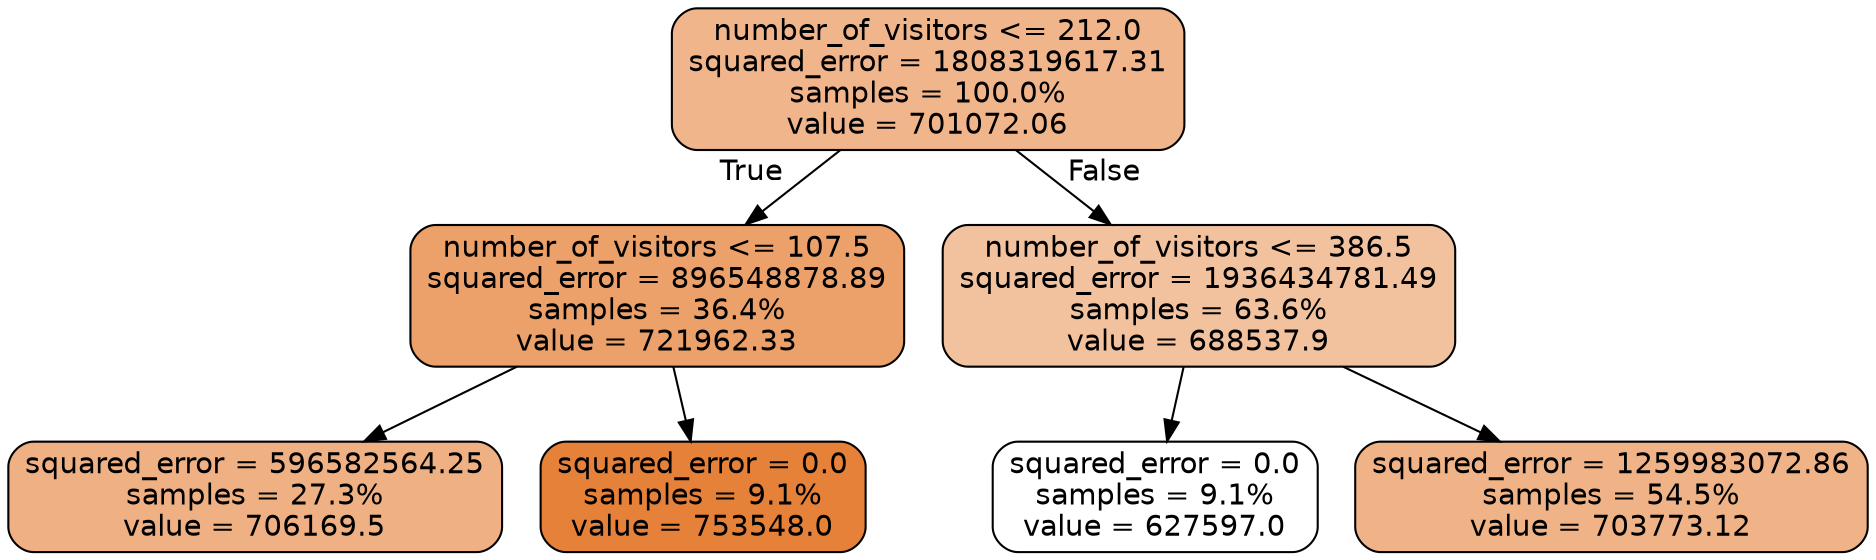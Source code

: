 digraph Tree {
node [shape=box, style="filled, rounded", color="black", fontname="helvetica"] ;
edge [fontname="helvetica"] ;
0 [label="number_of_visitors <= 212.0\nsquared_error = 1808319617.31\nsamples = 100.0%\nvalue = 701072.06", fillcolor="#f0b58b"] ;
1 [label="number_of_visitors <= 107.5\nsquared_error = 896548878.89\nsamples = 36.4%\nvalue = 721962.33", fillcolor="#eca16b"] ;
0 -> 1 [labeldistance=2.5, labelangle=45, headlabel="True"] ;
2 [label="squared_error = 596582564.25\nsamples = 27.3%\nvalue = 706169.5", fillcolor="#efb083"] ;
1 -> 2 ;
3 [label="squared_error = 0.0\nsamples = 9.1%\nvalue = 753548.0", fillcolor="#e58139"] ;
1 -> 3 ;
4 [label="number_of_visitors <= 386.5\nsquared_error = 1936434781.49\nsamples = 63.6%\nvalue = 688537.9", fillcolor="#f2c29f"] ;
0 -> 4 [labeldistance=2.5, labelangle=-45, headlabel="False"] ;
5 [label="squared_error = 0.0\nsamples = 9.1%\nvalue = 627597.0", fillcolor="#ffffff"] ;
4 -> 5 ;
6 [label="squared_error = 1259983072.86\nsamples = 54.5%\nvalue = 703773.12", fillcolor="#efb387"] ;
4 -> 6 ;
}
